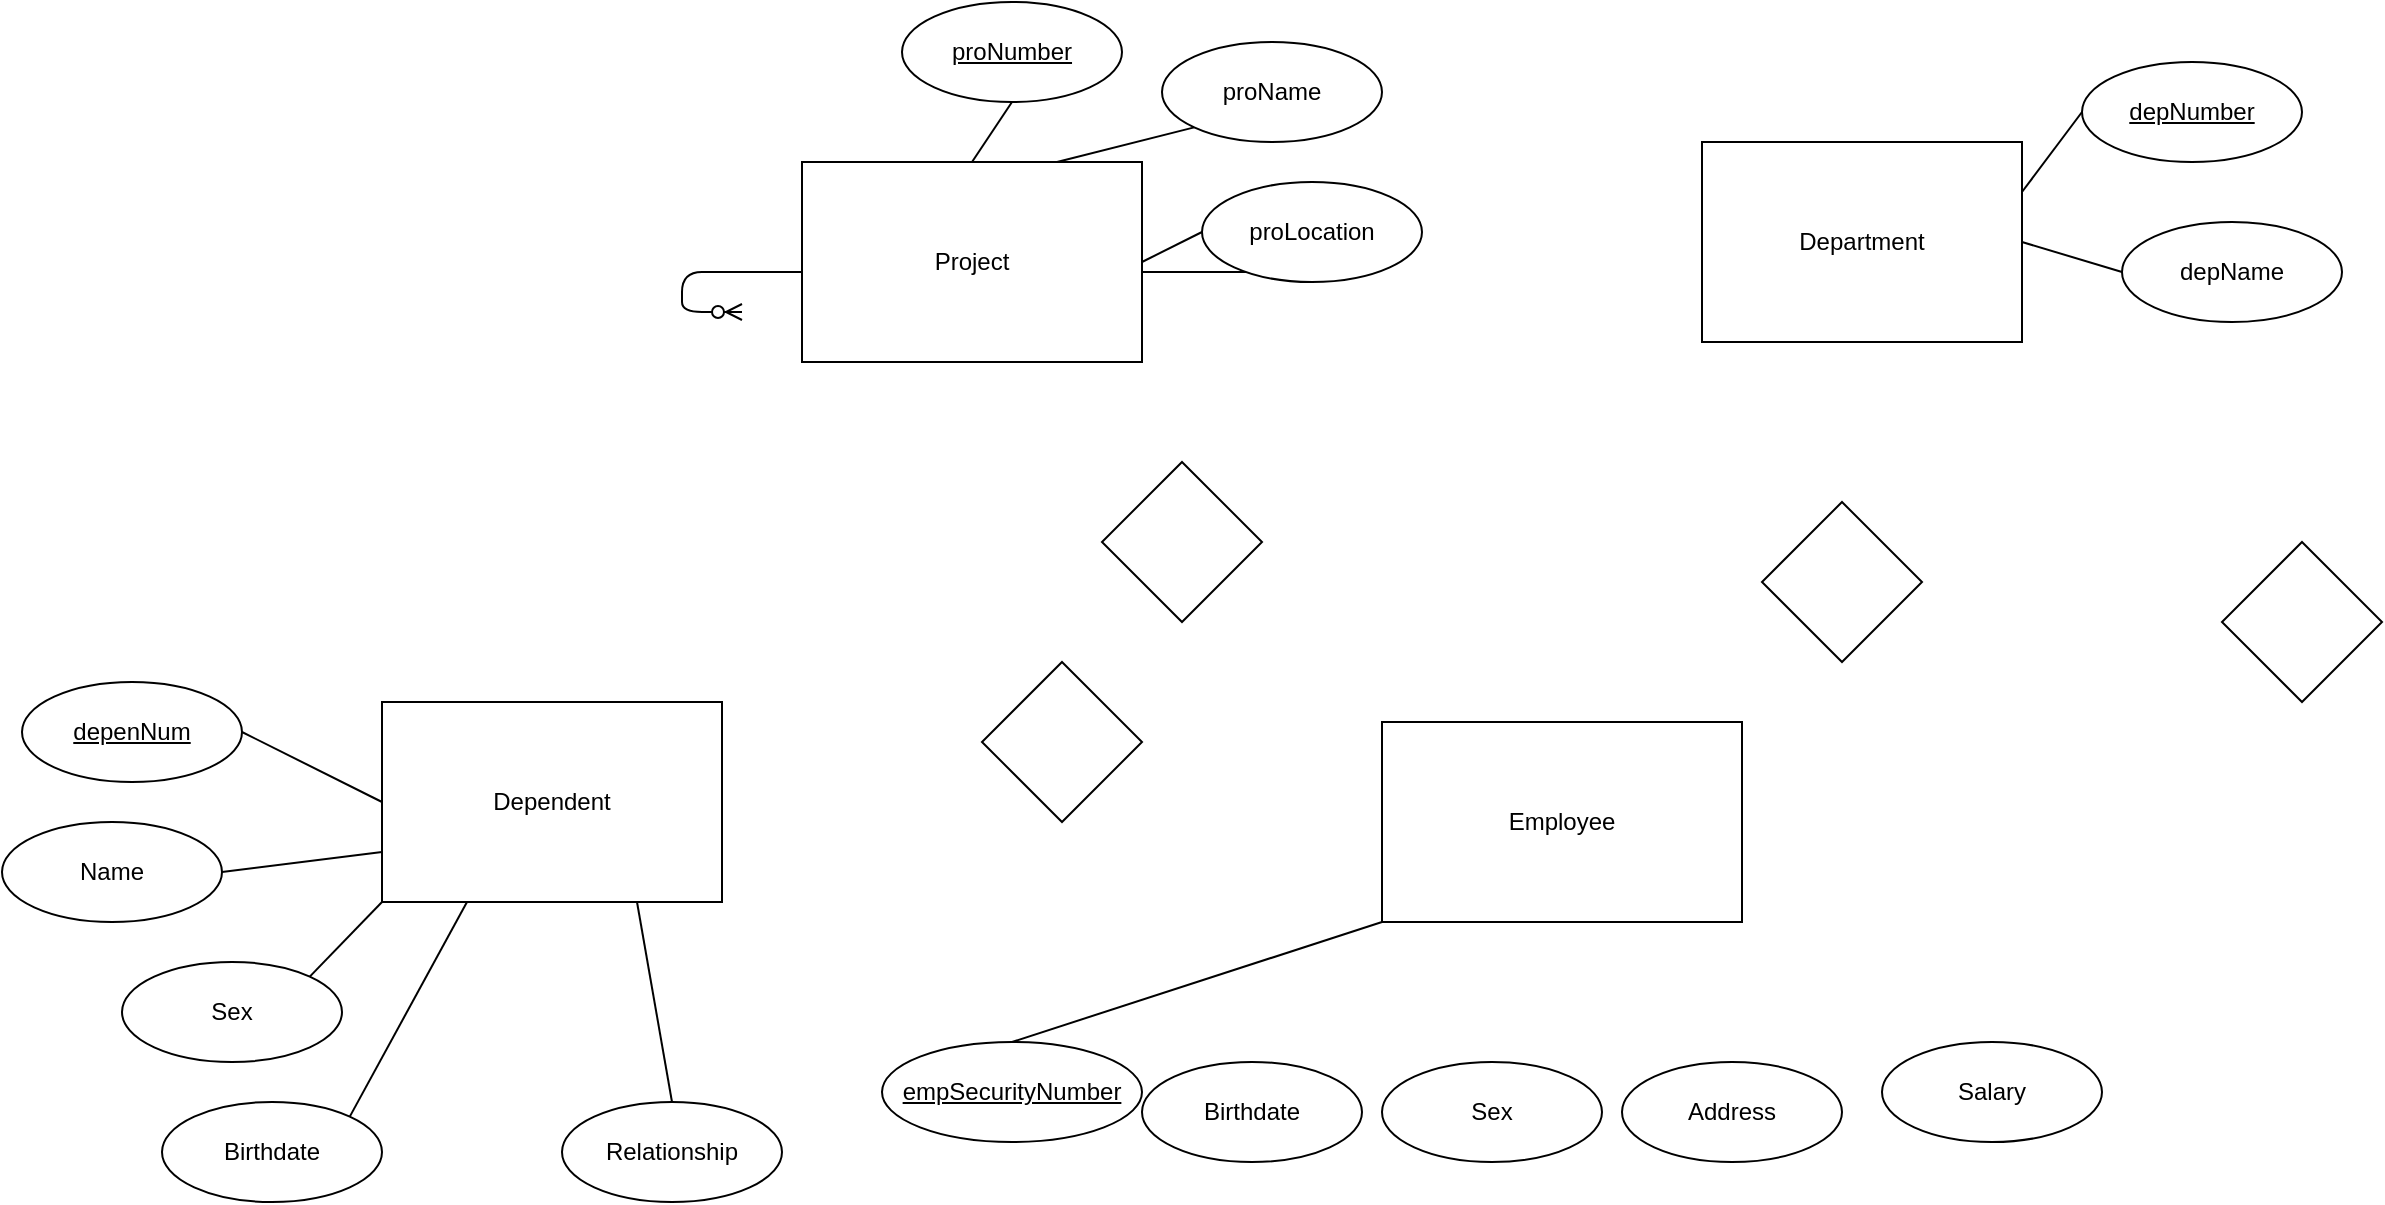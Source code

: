 <mxfile version="15.2.9" type="github">
  <diagram id="R2lEEEUBdFMjLlhIrx00" name="Page-1">
    <mxGraphModel dx="1569" dy="689" grid="1" gridSize="10" guides="1" tooltips="1" connect="1" arrows="1" fold="1" page="1" pageScale="1" pageWidth="850" pageHeight="1100" math="0" shadow="0" extFonts="Permanent Marker^https://fonts.googleapis.com/css?family=Permanent+Marker">
      <root>
        <mxCell id="0" />
        <mxCell id="1" parent="0" />
        <mxCell id="C-vyLk0tnHw3VtMMgP7b-12" value="" style="edgeStyle=entityRelationEdgeStyle;endArrow=ERzeroToMany;startArrow=ERone;endFill=1;startFill=0;" parent="1" target="C-vyLk0tnHw3VtMMgP7b-17" edge="1">
          <mxGeometry width="100" height="100" relative="1" as="geometry">
            <mxPoint x="700" y="165" as="sourcePoint" />
            <mxPoint x="460" y="205" as="targetPoint" />
          </mxGeometry>
        </mxCell>
        <mxCell id="6nRkJqxGmdRw4DdgOSBY-2" value="Department&lt;br&gt;" style="rounded=0;whiteSpace=wrap;html=1;" vertex="1" parent="1">
          <mxGeometry x="940" y="120" width="160" height="100" as="geometry" />
        </mxCell>
        <mxCell id="6nRkJqxGmdRw4DdgOSBY-3" value="depName&lt;br&gt;" style="ellipse;whiteSpace=wrap;html=1;" vertex="1" parent="1">
          <mxGeometry x="1150" y="160" width="110" height="50" as="geometry" />
        </mxCell>
        <mxCell id="6nRkJqxGmdRw4DdgOSBY-4" value="&lt;u&gt;depNumber&lt;/u&gt;" style="ellipse;whiteSpace=wrap;html=1;" vertex="1" parent="1">
          <mxGeometry x="1130" y="80" width="110" height="50" as="geometry" />
        </mxCell>
        <mxCell id="6nRkJqxGmdRw4DdgOSBY-11" value="Project&lt;br&gt;" style="rounded=0;whiteSpace=wrap;html=1;" vertex="1" parent="1">
          <mxGeometry x="490" y="130" width="170" height="100" as="geometry" />
        </mxCell>
        <mxCell id="6nRkJqxGmdRw4DdgOSBY-12" value="&lt;u&gt;proNumber&lt;/u&gt;" style="ellipse;whiteSpace=wrap;html=1;" vertex="1" parent="1">
          <mxGeometry x="540" y="50" width="110" height="50" as="geometry" />
        </mxCell>
        <mxCell id="6nRkJqxGmdRw4DdgOSBY-13" value="proName" style="ellipse;whiteSpace=wrap;html=1;" vertex="1" parent="1">
          <mxGeometry x="670" y="70" width="110" height="50" as="geometry" />
        </mxCell>
        <mxCell id="6nRkJqxGmdRw4DdgOSBY-16" value="proLocation&lt;br&gt;" style="ellipse;whiteSpace=wrap;html=1;" vertex="1" parent="1">
          <mxGeometry x="690" y="140" width="110" height="50" as="geometry" />
        </mxCell>
        <mxCell id="6nRkJqxGmdRw4DdgOSBY-17" value="" style="endArrow=none;html=1;entryX=0.5;entryY=1;entryDx=0;entryDy=0;exitX=0.5;exitY=0;exitDx=0;exitDy=0;" edge="1" parent="1" source="6nRkJqxGmdRw4DdgOSBY-11" target="6nRkJqxGmdRw4DdgOSBY-12">
          <mxGeometry width="50" height="50" relative="1" as="geometry">
            <mxPoint x="550" y="250" as="sourcePoint" />
            <mxPoint x="600" y="200" as="targetPoint" />
          </mxGeometry>
        </mxCell>
        <mxCell id="6nRkJqxGmdRw4DdgOSBY-18" value="" style="endArrow=none;html=1;entryX=0;entryY=1;entryDx=0;entryDy=0;exitX=0.75;exitY=0;exitDx=0;exitDy=0;" edge="1" parent="1" source="6nRkJqxGmdRw4DdgOSBY-11" target="6nRkJqxGmdRw4DdgOSBY-13">
          <mxGeometry width="50" height="50" relative="1" as="geometry">
            <mxPoint x="550" y="250" as="sourcePoint" />
            <mxPoint x="600" y="200" as="targetPoint" />
          </mxGeometry>
        </mxCell>
        <mxCell id="6nRkJqxGmdRw4DdgOSBY-19" value="" style="endArrow=none;html=1;entryX=0;entryY=0.5;entryDx=0;entryDy=0;exitX=1;exitY=0.5;exitDx=0;exitDy=0;" edge="1" parent="1" source="6nRkJqxGmdRw4DdgOSBY-11" target="6nRkJqxGmdRw4DdgOSBY-16">
          <mxGeometry width="50" height="50" relative="1" as="geometry">
            <mxPoint x="550" y="250" as="sourcePoint" />
            <mxPoint x="600" y="200" as="targetPoint" />
          </mxGeometry>
        </mxCell>
        <mxCell id="6nRkJqxGmdRw4DdgOSBY-20" value="Employee&lt;br&gt;" style="rounded=0;whiteSpace=wrap;html=1;" vertex="1" parent="1">
          <mxGeometry x="780" y="410" width="180" height="100" as="geometry" />
        </mxCell>
        <mxCell id="6nRkJqxGmdRw4DdgOSBY-21" value="&lt;u&gt;empSecurityNumber&lt;/u&gt;" style="ellipse;whiteSpace=wrap;html=1;" vertex="1" parent="1">
          <mxGeometry x="530" y="570" width="130" height="50" as="geometry" />
        </mxCell>
        <mxCell id="6nRkJqxGmdRw4DdgOSBY-22" value="Dependent&lt;br&gt;" style="rounded=0;whiteSpace=wrap;html=1;" vertex="1" parent="1">
          <mxGeometry x="280" y="400" width="170" height="100" as="geometry" />
        </mxCell>
        <mxCell id="6nRkJqxGmdRw4DdgOSBY-23" value="Address&lt;br&gt;" style="ellipse;whiteSpace=wrap;html=1;" vertex="1" parent="1">
          <mxGeometry x="900" y="580" width="110" height="50" as="geometry" />
        </mxCell>
        <mxCell id="6nRkJqxGmdRw4DdgOSBY-24" value="Salary&lt;br&gt;" style="ellipse;whiteSpace=wrap;html=1;" vertex="1" parent="1">
          <mxGeometry x="1030" y="570" width="110" height="50" as="geometry" />
        </mxCell>
        <mxCell id="6nRkJqxGmdRw4DdgOSBY-25" value="Sex" style="ellipse;whiteSpace=wrap;html=1;" vertex="1" parent="1">
          <mxGeometry x="780" y="580" width="110" height="50" as="geometry" />
        </mxCell>
        <mxCell id="6nRkJqxGmdRw4DdgOSBY-26" value="Birthdate&lt;br&gt;" style="ellipse;whiteSpace=wrap;html=1;" vertex="1" parent="1">
          <mxGeometry x="660" y="580" width="110" height="50" as="geometry" />
        </mxCell>
        <mxCell id="6nRkJqxGmdRw4DdgOSBY-37" value="&lt;u&gt;depenNum&lt;/u&gt;" style="ellipse;whiteSpace=wrap;html=1;" vertex="1" parent="1">
          <mxGeometry x="100" y="390" width="110" height="50" as="geometry" />
        </mxCell>
        <mxCell id="6nRkJqxGmdRw4DdgOSBY-38" value="Name&lt;br&gt;" style="ellipse;whiteSpace=wrap;html=1;" vertex="1" parent="1">
          <mxGeometry x="90" y="460" width="110" height="50" as="geometry" />
        </mxCell>
        <mxCell id="6nRkJqxGmdRw4DdgOSBY-39" value="Sex&lt;br&gt;" style="ellipse;whiteSpace=wrap;html=1;" vertex="1" parent="1">
          <mxGeometry x="150" y="530" width="110" height="50" as="geometry" />
        </mxCell>
        <mxCell id="6nRkJqxGmdRw4DdgOSBY-40" value="Birthdate" style="ellipse;whiteSpace=wrap;html=1;" vertex="1" parent="1">
          <mxGeometry x="170" y="600" width="110" height="50" as="geometry" />
        </mxCell>
        <mxCell id="6nRkJqxGmdRw4DdgOSBY-41" value="Relationship" style="ellipse;whiteSpace=wrap;html=1;" vertex="1" parent="1">
          <mxGeometry x="370" y="600" width="110" height="50" as="geometry" />
        </mxCell>
        <mxCell id="6nRkJqxGmdRw4DdgOSBY-42" value="" style="endArrow=none;html=1;exitX=1;exitY=0.5;exitDx=0;exitDy=0;entryX=0;entryY=0.5;entryDx=0;entryDy=0;" edge="1" parent="1" source="6nRkJqxGmdRw4DdgOSBY-37" target="6nRkJqxGmdRw4DdgOSBY-22">
          <mxGeometry width="50" height="50" relative="1" as="geometry">
            <mxPoint x="510" y="350" as="sourcePoint" />
            <mxPoint x="560" y="300" as="targetPoint" />
          </mxGeometry>
        </mxCell>
        <mxCell id="6nRkJqxGmdRw4DdgOSBY-43" value="" style="endArrow=none;html=1;exitX=1;exitY=0.5;exitDx=0;exitDy=0;entryX=0;entryY=0.75;entryDx=0;entryDy=0;" edge="1" parent="1" source="6nRkJqxGmdRw4DdgOSBY-38" target="6nRkJqxGmdRw4DdgOSBY-22">
          <mxGeometry width="50" height="50" relative="1" as="geometry">
            <mxPoint x="510" y="350" as="sourcePoint" />
            <mxPoint x="560" y="300" as="targetPoint" />
          </mxGeometry>
        </mxCell>
        <mxCell id="6nRkJqxGmdRw4DdgOSBY-44" value="" style="endArrow=none;html=1;exitX=1;exitY=0;exitDx=0;exitDy=0;entryX=0;entryY=1;entryDx=0;entryDy=0;" edge="1" parent="1" source="6nRkJqxGmdRw4DdgOSBY-39" target="6nRkJqxGmdRw4DdgOSBY-22">
          <mxGeometry width="50" height="50" relative="1" as="geometry">
            <mxPoint x="210" y="495" as="sourcePoint" />
            <mxPoint x="290" y="485" as="targetPoint" />
          </mxGeometry>
        </mxCell>
        <mxCell id="6nRkJqxGmdRw4DdgOSBY-45" value="" style="endArrow=none;html=1;exitX=1;exitY=0;exitDx=0;exitDy=0;entryX=0.25;entryY=1;entryDx=0;entryDy=0;" edge="1" parent="1" source="6nRkJqxGmdRw4DdgOSBY-40" target="6nRkJqxGmdRw4DdgOSBY-22">
          <mxGeometry width="50" height="50" relative="1" as="geometry">
            <mxPoint x="253.891" y="547.322" as="sourcePoint" />
            <mxPoint x="290" y="510" as="targetPoint" />
          </mxGeometry>
        </mxCell>
        <mxCell id="6nRkJqxGmdRw4DdgOSBY-46" value="" style="endArrow=none;html=1;exitX=0.5;exitY=0;exitDx=0;exitDy=0;entryX=0.75;entryY=1;entryDx=0;entryDy=0;" edge="1" parent="1" source="6nRkJqxGmdRw4DdgOSBY-41" target="6nRkJqxGmdRw4DdgOSBY-22">
          <mxGeometry width="50" height="50" relative="1" as="geometry">
            <mxPoint x="263.891" y="557.322" as="sourcePoint" />
            <mxPoint x="300" y="520" as="targetPoint" />
          </mxGeometry>
        </mxCell>
        <mxCell id="6nRkJqxGmdRw4DdgOSBY-47" value="" style="rhombus;whiteSpace=wrap;html=1;" vertex="1" parent="1">
          <mxGeometry x="1200" y="320" width="80" height="80" as="geometry" />
        </mxCell>
        <mxCell id="6nRkJqxGmdRw4DdgOSBY-48" value="" style="rhombus;whiteSpace=wrap;html=1;" vertex="1" parent="1">
          <mxGeometry x="970" y="300" width="80" height="80" as="geometry" />
        </mxCell>
        <mxCell id="6nRkJqxGmdRw4DdgOSBY-49" value="" style="rhombus;whiteSpace=wrap;html=1;" vertex="1" parent="1">
          <mxGeometry x="640" y="280" width="80" height="80" as="geometry" />
        </mxCell>
        <mxCell id="6nRkJqxGmdRw4DdgOSBY-50" value="" style="rhombus;whiteSpace=wrap;html=1;" vertex="1" parent="1">
          <mxGeometry x="580" y="380" width="80" height="80" as="geometry" />
        </mxCell>
        <mxCell id="6nRkJqxGmdRw4DdgOSBY-51" value="" style="endArrow=none;html=1;entryX=0;entryY=0.5;entryDx=0;entryDy=0;exitX=1;exitY=0.25;exitDx=0;exitDy=0;" edge="1" parent="1" source="6nRkJqxGmdRw4DdgOSBY-2" target="6nRkJqxGmdRw4DdgOSBY-4">
          <mxGeometry width="50" height="50" relative="1" as="geometry">
            <mxPoint x="660" y="370" as="sourcePoint" />
            <mxPoint x="710" y="320" as="targetPoint" />
          </mxGeometry>
        </mxCell>
        <mxCell id="6nRkJqxGmdRw4DdgOSBY-52" value="" style="endArrow=none;html=1;entryX=0;entryY=0.5;entryDx=0;entryDy=0;exitX=1;exitY=0.5;exitDx=0;exitDy=0;" edge="1" parent="1" source="6nRkJqxGmdRw4DdgOSBY-2" target="6nRkJqxGmdRw4DdgOSBY-3">
          <mxGeometry width="50" height="50" relative="1" as="geometry">
            <mxPoint x="1110" y="155" as="sourcePoint" />
            <mxPoint x="1140" y="115" as="targetPoint" />
          </mxGeometry>
        </mxCell>
        <mxCell id="6nRkJqxGmdRw4DdgOSBY-53" value="" style="endArrow=none;html=1;exitX=0;exitY=1;exitDx=0;exitDy=0;entryX=0.5;entryY=0;entryDx=0;entryDy=0;" edge="1" parent="1" source="6nRkJqxGmdRw4DdgOSBY-20" target="6nRkJqxGmdRw4DdgOSBY-21">
          <mxGeometry width="50" height="50" relative="1" as="geometry">
            <mxPoint x="660" y="370" as="sourcePoint" />
            <mxPoint x="710" y="320" as="targetPoint" />
          </mxGeometry>
        </mxCell>
      </root>
    </mxGraphModel>
  </diagram>
</mxfile>

